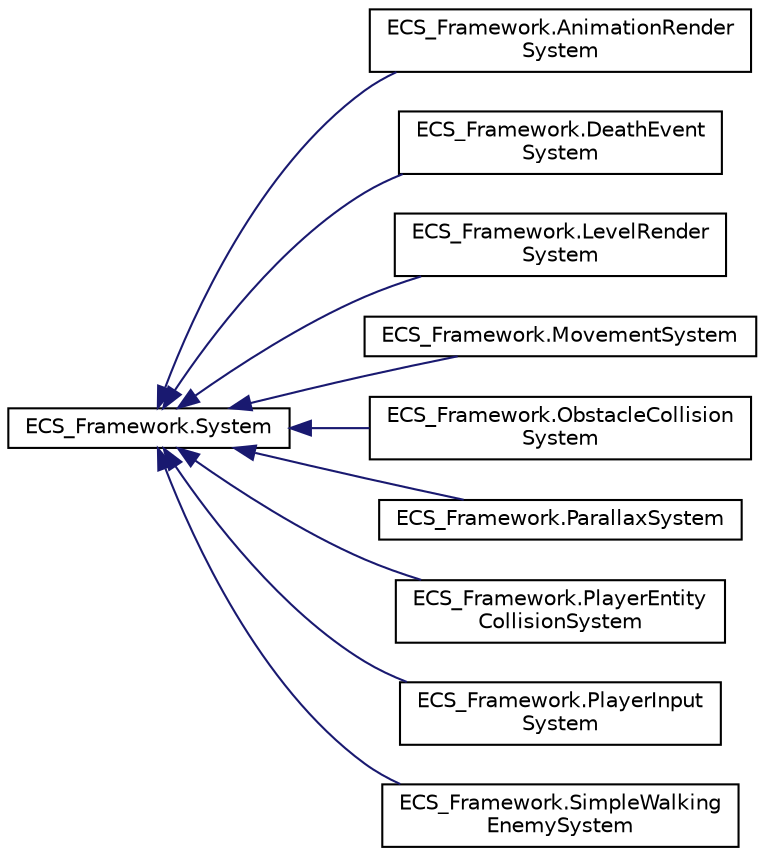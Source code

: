 digraph "Graphical Class Hierarchy"
{
 // LATEX_PDF_SIZE
  edge [fontname="Helvetica",fontsize="10",labelfontname="Helvetica",labelfontsize="10"];
  node [fontname="Helvetica",fontsize="10",shape=record];
  rankdir="LR";
  Node0 [label="ECS_Framework.System",height=0.2,width=0.4,color="black", fillcolor="white", style="filled",URL="$classECS__Framework_1_1System.html",tooltip="An abstract base class for systems in the game."];
  Node0 -> Node1 [dir="back",color="midnightblue",fontsize="10",style="solid",fontname="Helvetica"];
  Node1 [label="ECS_Framework.AnimationRender\lSystem",height=0.2,width=0.4,color="black", fillcolor="white", style="filled",URL="$classECS__Framework_1_1AnimationRenderSystem.html",tooltip="System responsible for rendering the entities in the game."];
  Node0 -> Node2 [dir="back",color="midnightblue",fontsize="10",style="solid",fontname="Helvetica"];
  Node2 [label="ECS_Framework.DeathEvent\lSystem",height=0.2,width=0.4,color="black", fillcolor="white", style="filled",URL="$classECS__Framework_1_1DeathEventSystem.html",tooltip="System that manages entity death events, triggering actions depending on the entity type."];
  Node0 -> Node3 [dir="back",color="midnightblue",fontsize="10",style="solid",fontname="Helvetica"];
  Node3 [label="ECS_Framework.LevelRender\lSystem",height=0.2,width=0.4,color="black", fillcolor="white", style="filled",URL="$classECS__Framework_1_1LevelRenderSystem.html",tooltip="System responsible for rendering the entities in the game."];
  Node0 -> Node4 [dir="back",color="midnightblue",fontsize="10",style="solid",fontname="Helvetica"];
  Node4 [label="ECS_Framework.MovementSystem",height=0.2,width=0.4,color="black", fillcolor="white", style="filled",URL="$classECS__Framework_1_1MovementSystem.html",tooltip="System responsible for handling the movement of entities in the game."];
  Node0 -> Node5 [dir="back",color="midnightblue",fontsize="10",style="solid",fontname="Helvetica"];
  Node5 [label="ECS_Framework.ObstacleCollision\lSystem",height=0.2,width=0.4,color="black", fillcolor="white", style="filled",URL="$classECS__Framework_1_1ObstacleCollisionSystem.html",tooltip="System that manages collision detection and resolution between entities and level obstacles."];
  Node0 -> Node6 [dir="back",color="midnightblue",fontsize="10",style="solid",fontname="Helvetica"];
  Node6 [label="ECS_Framework.ParallaxSystem",height=0.2,width=0.4,color="black", fillcolor="white", style="filled",URL="$classECS__Framework_1_1ParallaxSystem.html",tooltip="System that manages parallax components and their related entities."];
  Node0 -> Node7 [dir="back",color="midnightblue",fontsize="10",style="solid",fontname="Helvetica"];
  Node7 [label="ECS_Framework.PlayerEntity\lCollisionSystem",height=0.2,width=0.4,color="black", fillcolor="white", style="filled",URL="$classECS__Framework_1_1PlayerEntityCollisionSystem.html",tooltip="Represents a system that handles collisions between the player entity and other entities."];
  Node0 -> Node8 [dir="back",color="midnightblue",fontsize="10",style="solid",fontname="Helvetica"];
  Node8 [label="ECS_Framework.PlayerInput\lSystem",height=0.2,width=0.4,color="black", fillcolor="white", style="filled",URL="$classECS__Framework_1_1PlayerInputSystem.html",tooltip="System that updates the state of entities based on keyboard input."];
  Node0 -> Node9 [dir="back",color="midnightblue",fontsize="10",style="solid",fontname="Helvetica"];
  Node9 [label="ECS_Framework.SimpleWalking\lEnemySystem",height=0.2,width=0.4,color="black", fillcolor="white", style="filled",URL="$classECS__Framework_1_1SimpleWalkingEnemySystem.html",tooltip="System that updates the state of entities based on keyboard input."];
}
